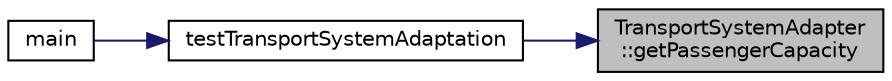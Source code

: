 digraph "TransportSystemAdapter::getPassengerCapacity"
{
 // LATEX_PDF_SIZE
  edge [fontname="Helvetica",fontsize="10",labelfontname="Helvetica",labelfontsize="10"];
  node [fontname="Helvetica",fontsize="10",shape=record];
  rankdir="RL";
  Node1 [label="TransportSystemAdapter\l::getPassengerCapacity",height=0.2,width=0.4,color="black", fillcolor="grey75", style="filled", fontcolor="black",tooltip="Gets the passenger capacity from legacy system."];
  Node1 -> Node2 [dir="back",color="midnightblue",fontsize="10",style="solid",fontname="Helvetica"];
  Node2 [label="testTransportSystemAdaptation",height=0.2,width=0.4,color="black", fillcolor="white", style="filled",URL="$main_8cpp.html#a1aff7a21fb7cc013dc819fb6c9e16824",tooltip=" "];
  Node2 -> Node3 [dir="back",color="midnightblue",fontsize="10",style="solid",fontname="Helvetica"];
  Node3 [label="main",height=0.2,width=0.4,color="black", fillcolor="white", style="filled",URL="$main_8cpp.html#ae66f6b31b5ad750f1fe042a706a4e3d4",tooltip="Main program entry point."];
}
